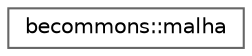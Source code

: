 digraph "Graphical Class Hierarchy"
{
 // LATEX_PDF_SIZE
  bgcolor="transparent";
  edge [fontname=Helvetica,fontsize=10,labelfontname=Helvetica,labelfontsize=10];
  node [fontname=Helvetica,fontsize=10,shape=box,height=0.2,width=0.4];
  rankdir="LR";
  Node0 [id="Node000000",label="becommons::malha",height=0.2,width=0.4,color="grey40", fillcolor="white", style="filled",URL="$classbecommons_1_1malha.html",tooltip="Gerencia os vertices, indices, material e ect. Usada para renderizar objetos 3D."];
}
